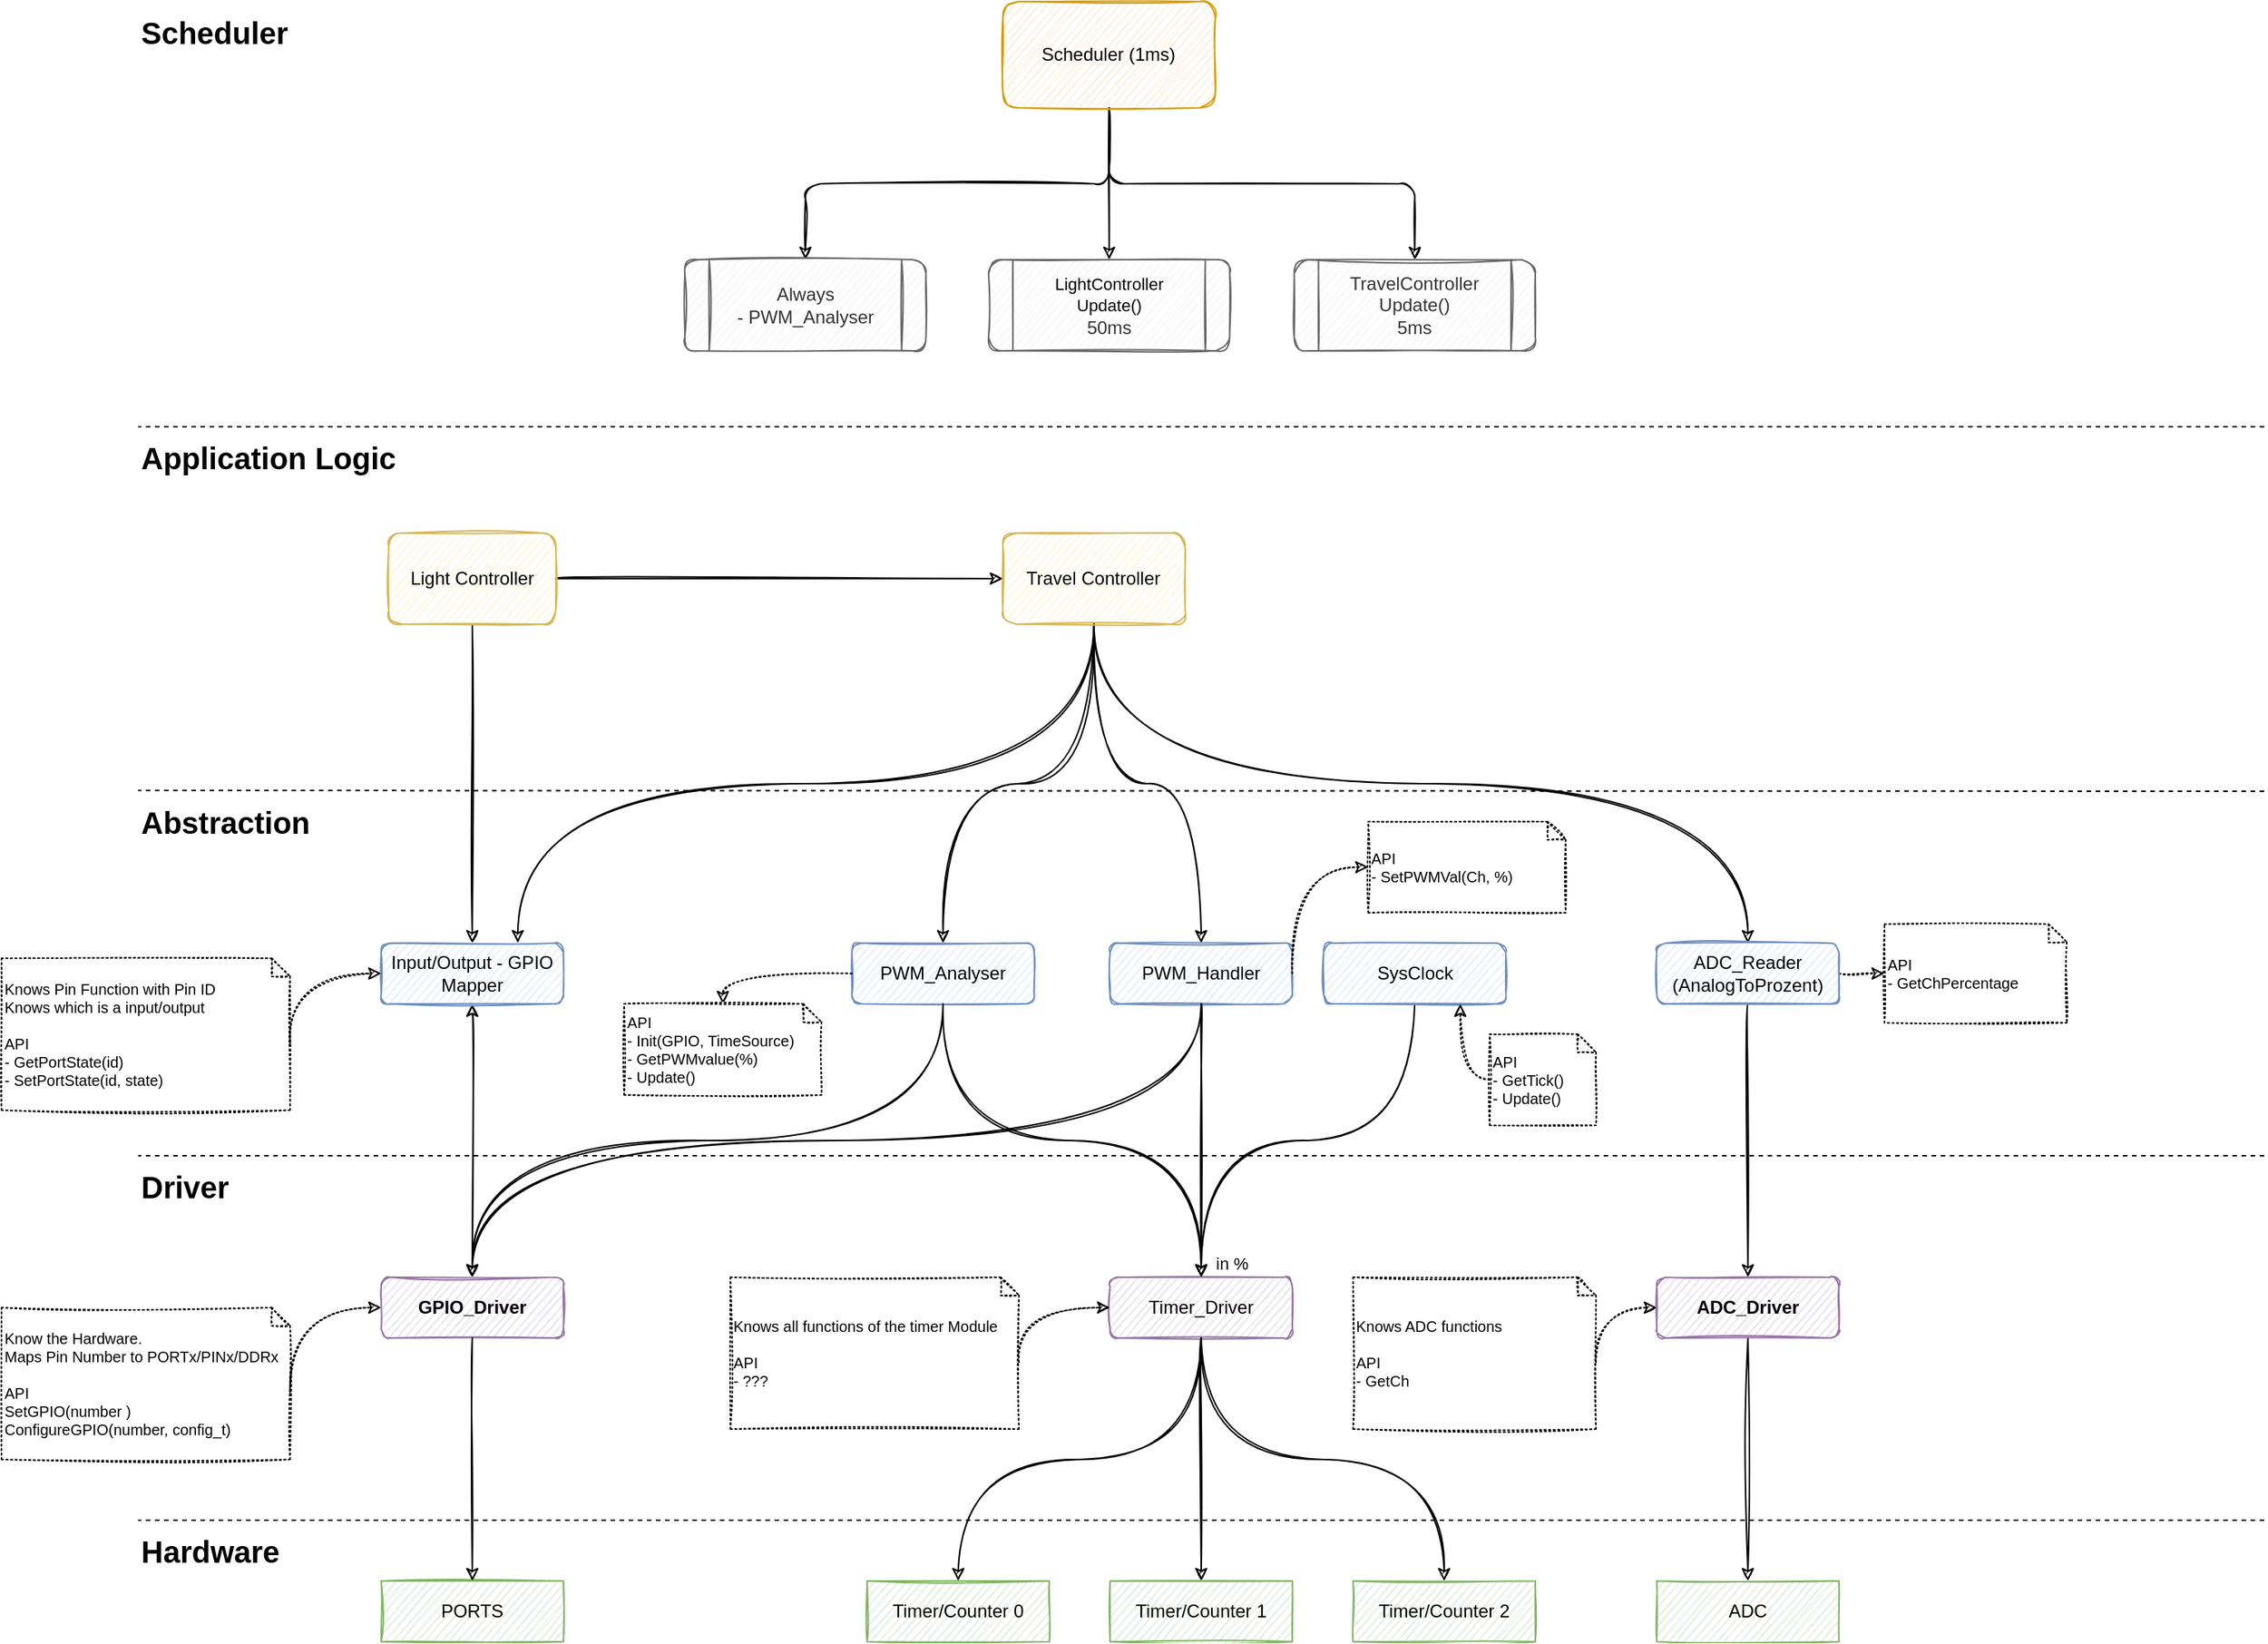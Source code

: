 <mxfile>
    <diagram id="FcwWuFwDEZsm-IKbcoGg" name="Seite-1">
        <mxGraphModel dx="1640" dy="1162" grid="1" gridSize="10" guides="1" tooltips="1" connect="1" arrows="1" fold="1" page="0" pageScale="1" pageWidth="827" pageHeight="1169" math="0" shadow="0">
            <root>
                <mxCell id="0"/>
                <mxCell id="1" parent="0"/>
                <mxCell id="InaNoL5P8Q23HSASHjIj-1" value="GPIO_Driver" style="rounded=1;whiteSpace=wrap;html=1;fillColor=#e1d5e7;strokeColor=#9673a6;sketch=1;fontStyle=1" parent="1" vertex="1">
                    <mxGeometry x="-280" y="400" width="120" height="40" as="geometry"/>
                </mxCell>
                <mxCell id="InaNoL5P8Q23HSASHjIj-6" style="edgeStyle=orthogonalEdgeStyle;orthogonalLoop=1;jettySize=auto;html=1;exitX=0.5;exitY=1;exitDx=0;exitDy=0;entryX=0.5;entryY=0;entryDx=0;entryDy=0;startArrow=none;startFill=0;sketch=1;curved=1;" parent="1" source="InaNoL5P8Q23HSASHjIj-2" target="InaNoL5P8Q23HSASHjIj-5" edge="1">
                    <mxGeometry relative="1" as="geometry"/>
                </mxCell>
                <mxCell id="38" style="edgeStyle=elbowEdgeStyle;curved=1;sketch=1;orthogonalLoop=1;jettySize=auto;elbow=vertical;html=1;exitX=0.5;exitY=1;exitDx=0;exitDy=0;entryX=0.5;entryY=0;entryDx=0;entryDy=0;" edge="1" parent="1" source="InaNoL5P8Q23HSASHjIj-12" target="InaNoL5P8Q23HSASHjIj-2">
                    <mxGeometry relative="1" as="geometry"/>
                </mxCell>
                <mxCell id="InaNoL5P8Q23HSASHjIj-2" value="Timer_Driver" style="rounded=1;whiteSpace=wrap;html=1;fillColor=#e1d5e7;strokeColor=#9673a6;sketch=1;" parent="1" vertex="1">
                    <mxGeometry x="200" y="400" width="120" height="40" as="geometry"/>
                </mxCell>
                <mxCell id="InaNoL5P8Q23HSASHjIj-3" value="PORTS" style="rounded=0;whiteSpace=wrap;html=1;fillColor=#d5e8d4;strokeColor=#82b366;sketch=1;" parent="1" vertex="1">
                    <mxGeometry x="-280" y="600" width="120" height="40" as="geometry"/>
                </mxCell>
                <mxCell id="InaNoL5P8Q23HSASHjIj-4" value="" style="endArrow=classic;startArrow=none;html=1;entryX=0.5;entryY=0;entryDx=0;entryDy=0;exitX=0.5;exitY=1;exitDx=0;exitDy=0;sketch=1;startFill=0;" parent="1" source="InaNoL5P8Q23HSASHjIj-1" target="InaNoL5P8Q23HSASHjIj-3" edge="1">
                    <mxGeometry width="50" height="50" relative="1" as="geometry">
                        <mxPoint x="210" y="460" as="sourcePoint"/>
                        <mxPoint x="160" y="510" as="targetPoint"/>
                    </mxGeometry>
                </mxCell>
                <mxCell id="InaNoL5P8Q23HSASHjIj-5" value="Timer/Counter 0" style="rounded=0;whiteSpace=wrap;html=1;fillColor=#d5e8d4;strokeColor=#82b366;sketch=1;" parent="1" vertex="1">
                    <mxGeometry x="40" y="600" width="120" height="40" as="geometry"/>
                </mxCell>
                <mxCell id="InaNoL5P8Q23HSASHjIj-30" value="" style="edgeStyle=orthogonalEdgeStyle;orthogonalLoop=1;jettySize=auto;html=1;exitX=0.5;exitY=1;exitDx=0;exitDy=0;startArrow=none;startFill=0;sketch=1;curved=1;" parent="1" source="InaNoL5P8Q23HSASHjIj-7" edge="1">
                    <mxGeometry x="-0.818" y="90" relative="1" as="geometry">
                        <mxPoint x="-220" y="400" as="targetPoint"/>
                        <mxPoint as="offset"/>
                    </mxGeometry>
                </mxCell>
                <mxCell id="37" style="edgeStyle=elbowEdgeStyle;sketch=1;orthogonalLoop=1;jettySize=auto;elbow=vertical;html=1;exitX=0.5;exitY=1;exitDx=0;exitDy=0;entryX=0.5;entryY=0;entryDx=0;entryDy=0;curved=1;" edge="1" parent="1" source="InaNoL5P8Q23HSASHjIj-32" target="InaNoL5P8Q23HSASHjIj-7">
                    <mxGeometry relative="1" as="geometry"/>
                </mxCell>
                <mxCell id="InaNoL5P8Q23HSASHjIj-7" value="PWM_Handler" style="rounded=1;whiteSpace=wrap;html=1;fillColor=#dae8fc;strokeColor=#6c8ebf;sketch=1;" parent="1" vertex="1">
                    <mxGeometry x="200" y="180" width="120" height="40" as="geometry"/>
                </mxCell>
                <mxCell id="InaNoL5P8Q23HSASHjIj-9" value="in %" style="endArrow=classic;html=1;entryX=0.5;entryY=0;entryDx=0;entryDy=0;exitX=0.5;exitY=1;exitDx=0;exitDy=0;sketch=1;edgeStyle=orthogonalEdgeStyle;curved=1;" parent="1" source="InaNoL5P8Q23HSASHjIj-7" target="InaNoL5P8Q23HSASHjIj-2" edge="1">
                    <mxGeometry x="0.895" y="20" width="50" height="50" relative="1" as="geometry">
                        <mxPoint x="270" y="300" as="sourcePoint"/>
                        <mxPoint x="320" y="250" as="targetPoint"/>
                        <mxPoint as="offset"/>
                    </mxGeometry>
                </mxCell>
                <mxCell id="InaNoL5P8Q23HSASHjIj-24" style="edgeStyle=orthogonalEdgeStyle;rounded=1;orthogonalLoop=1;jettySize=auto;html=1;exitX=0.5;exitY=1;exitDx=0;exitDy=0;entryX=0.5;entryY=0;entryDx=0;entryDy=0;startArrow=none;startFill=0;sketch=1;" parent="1" source="InaNoL5P8Q23HSASHjIj-10" target="InaNoL5P8Q23HSASHjIj-22" edge="1">
                    <mxGeometry relative="1" as="geometry">
                        <mxPoint x="-191.25" y="-530" as="sourcePoint"/>
                    </mxGeometry>
                </mxCell>
                <mxCell id="InaNoL5P8Q23HSASHjIj-29" style="edgeStyle=orthogonalEdgeStyle;rounded=1;orthogonalLoop=1;jettySize=auto;html=1;exitX=0.5;exitY=1;exitDx=0;exitDy=0;entryX=0.5;entryY=0;entryDx=0;entryDy=0;startArrow=none;startFill=0;sketch=1;" parent="1" source="InaNoL5P8Q23HSASHjIj-10" target="InaNoL5P8Q23HSASHjIj-26" edge="1">
                    <mxGeometry relative="1" as="geometry">
                        <mxPoint x="-191.25" y="-530" as="sourcePoint"/>
                    </mxGeometry>
                </mxCell>
                <mxCell id="InaNoL5P8Q23HSASHjIj-31" style="edgeStyle=orthogonalEdgeStyle;rounded=1;orthogonalLoop=1;jettySize=auto;html=1;exitX=0.5;exitY=1;exitDx=0;exitDy=0;entryX=0.5;entryY=0;entryDx=0;entryDy=0;startArrow=none;startFill=0;sketch=1;" parent="1" source="InaNoL5P8Q23HSASHjIj-10" target="InaNoL5P8Q23HSASHjIj-20" edge="1">
                    <mxGeometry relative="1" as="geometry">
                        <mxPoint x="-191.25" y="-530" as="sourcePoint"/>
                    </mxGeometry>
                </mxCell>
                <mxCell id="InaNoL5P8Q23HSASHjIj-10" value="Scheduler (1ms)" style="rounded=1;whiteSpace=wrap;html=1;fillColor=#ffe6cc;strokeColor=#d79b00;sketch=1;" parent="1" vertex="1">
                    <mxGeometry x="129.38" y="-440" width="140" height="70" as="geometry"/>
                </mxCell>
                <mxCell id="InaNoL5P8Q23HSASHjIj-12" value="PWM_Analyser" style="rounded=1;whiteSpace=wrap;html=1;fillColor=#dae8fc;strokeColor=#6c8ebf;sketch=1;" parent="1" vertex="1">
                    <mxGeometry x="30" y="180" width="120" height="40" as="geometry"/>
                </mxCell>
                <mxCell id="InaNoL5P8Q23HSASHjIj-14" value="" style="endArrow=classic;html=1;exitX=0.5;exitY=1;exitDx=0;exitDy=0;entryX=0.5;entryY=0;entryDx=0;entryDy=0;sketch=1;edgeStyle=orthogonalEdgeStyle;curved=1;" parent="1" source="InaNoL5P8Q23HSASHjIj-12" target="InaNoL5P8Q23HSASHjIj-1" edge="1">
                    <mxGeometry width="50" height="50" relative="1" as="geometry">
                        <mxPoint x="350" y="190" as="sourcePoint"/>
                        <mxPoint x="300" y="240" as="targetPoint"/>
                    </mxGeometry>
                </mxCell>
                <mxCell id="InaNoL5P8Q23HSASHjIj-16" style="edgeStyle=orthogonalEdgeStyle;orthogonalLoop=1;jettySize=auto;html=1;exitX=0.5;exitY=1;exitDx=0;exitDy=0;entryX=0.5;entryY=0;entryDx=0;entryDy=0;startArrow=classic;startFill=1;sketch=1;curved=1;" parent="1" source="InaNoL5P8Q23HSASHjIj-15" target="InaNoL5P8Q23HSASHjIj-1" edge="1">
                    <mxGeometry relative="1" as="geometry"/>
                </mxCell>
                <mxCell id="InaNoL5P8Q23HSASHjIj-15" value="Input/Output - GPIO Mapper" style="rounded=1;whiteSpace=wrap;html=1;fillColor=#dae8fc;strokeColor=#6c8ebf;sketch=1;" parent="1" vertex="1">
                    <mxGeometry x="-280" y="180" width="120" height="40" as="geometry"/>
                </mxCell>
                <mxCell id="InaNoL5P8Q23HSASHjIj-20" value="Always&lt;br&gt;- PWM_Analyser" style="shape=process;whiteSpace=wrap;html=1;backgroundOutline=1;rounded=1;fillColor=#f5f5f5;strokeColor=#666666;fontColor=#333333;sketch=1;" parent="1" vertex="1">
                    <mxGeometry x="-80" y="-270" width="158.75" height="60" as="geometry"/>
                </mxCell>
                <mxCell id="InaNoL5P8Q23HSASHjIj-22" value="TravelController Update()&lt;br&gt;5ms" style="shape=process;whiteSpace=wrap;html=1;backgroundOutline=1;rounded=1;fillColor=#f5f5f5;strokeColor=#666666;fontColor=#333333;sketch=1;" parent="1" vertex="1">
                    <mxGeometry x="321.25" y="-270" width="158.75" height="60" as="geometry"/>
                </mxCell>
                <mxCell id="InaNoL5P8Q23HSASHjIj-26" value="&lt;font color=&quot;#000000&quot;&gt;&lt;span style=&quot;font-size: 11px&quot;&gt;LightController&lt;br&gt;Update()&lt;/span&gt;&lt;/font&gt;&lt;br&gt;50ms" style="shape=process;whiteSpace=wrap;html=1;backgroundOutline=1;rounded=1;fillColor=#f5f5f5;strokeColor=#666666;fontColor=#333333;sketch=1;" parent="1" vertex="1">
                    <mxGeometry x="120" y="-270" width="158.75" height="60" as="geometry"/>
                </mxCell>
                <mxCell id="InaNoL5P8Q23HSASHjIj-38" style="edgeStyle=elbowEdgeStyle;orthogonalLoop=1;jettySize=auto;html=1;exitDx=0;exitDy=0;entryDx=0;entryDy=0;startArrow=none;startFill=0;sketch=1;exitPerimeter=0;entryX=0.75;entryY=0;elbow=vertical;curved=1;" parent="1" source="InaNoL5P8Q23HSASHjIj-32" target="InaNoL5P8Q23HSASHjIj-15" edge="1">
                    <mxGeometry relative="1" as="geometry"/>
                </mxCell>
                <mxCell id="InaNoL5P8Q23HSASHjIj-39" style="edgeStyle=orthogonalEdgeStyle;orthogonalLoop=1;jettySize=auto;html=1;exitX=0.5;exitY=0;exitDx=0;exitDy=0;startArrow=classic;startFill=1;sketch=1;entryX=0.5;entryY=1;entryDx=0;entryDy=0;endArrow=none;endFill=0;curved=1;" parent="1" source="InaNoL5P8Q23HSASHjIj-12" target="InaNoL5P8Q23HSASHjIj-32" edge="1">
                    <mxGeometry relative="1" as="geometry">
                        <mxPoint x="270" y="20" as="sourcePoint"/>
                    </mxGeometry>
                </mxCell>
                <mxCell id="26" style="edgeStyle=orthogonalEdgeStyle;orthogonalLoop=1;jettySize=auto;html=1;exitX=0.5;exitY=1;exitDx=0;exitDy=0;entryX=0.5;entryY=0;entryDx=0;entryDy=0;sketch=1;curved=1;" edge="1" parent="1" source="InaNoL5P8Q23HSASHjIj-32" target="18">
                    <mxGeometry relative="1" as="geometry"/>
                </mxCell>
                <mxCell id="InaNoL5P8Q23HSASHjIj-32" value="Travel&amp;nbsp;Controller" style="rounded=1;whiteSpace=wrap;html=1;fillColor=#fff2cc;strokeColor=#d6b656;sketch=1;" parent="1" vertex="1">
                    <mxGeometry x="129.38" y="-90" width="120" height="60" as="geometry"/>
                </mxCell>
                <mxCell id="InaNoL5P8Q23HSASHjIj-35" style="edgeStyle=orthogonalEdgeStyle;orthogonalLoop=1;jettySize=auto;html=1;exitX=1;exitY=0.5;exitDx=0;exitDy=0;entryX=0;entryY=0.5;entryDx=0;entryDy=0;startArrow=none;startFill=0;sketch=1;curved=1;" parent="1" source="InaNoL5P8Q23HSASHjIj-34" target="InaNoL5P8Q23HSASHjIj-32" edge="1">
                    <mxGeometry relative="1" as="geometry"/>
                </mxCell>
                <mxCell id="InaNoL5P8Q23HSASHjIj-36" style="edgeStyle=elbowEdgeStyle;orthogonalLoop=1;jettySize=auto;html=1;exitDx=0;exitDy=0;entryDx=0;entryDy=0;startArrow=none;startFill=0;sketch=1;elbow=vertical;curved=1;" parent="1" source="InaNoL5P8Q23HSASHjIj-34" target="InaNoL5P8Q23HSASHjIj-15" edge="1">
                    <mxGeometry relative="1" as="geometry"/>
                </mxCell>
                <mxCell id="InaNoL5P8Q23HSASHjIj-34" value="Light Controller" style="rounded=1;whiteSpace=wrap;html=1;fillColor=#fff2cc;strokeColor=#d6b656;sketch=1;" parent="1" vertex="1">
                    <mxGeometry x="-275" y="-90" width="110" height="60" as="geometry"/>
                </mxCell>
                <mxCell id="4" value="" style="endArrow=none;dashed=1;html=1;" parent="1" edge="1">
                    <mxGeometry width="50" height="50" relative="1" as="geometry">
                        <mxPoint x="960" y="320" as="sourcePoint"/>
                        <mxPoint x="-440" y="320" as="targetPoint"/>
                    </mxGeometry>
                </mxCell>
                <mxCell id="6" value="Driver" style="text;html=1;strokeColor=none;fillColor=none;align=left;verticalAlign=middle;whiteSpace=wrap;rounded=0;fontStyle=1;fontSize=20;" parent="1" vertex="1">
                    <mxGeometry x="-440" y="320" width="80" height="40" as="geometry"/>
                </mxCell>
                <mxCell id="7" value="Abstraction" style="text;html=1;strokeColor=none;fillColor=none;align=left;verticalAlign=middle;whiteSpace=wrap;rounded=0;fontStyle=1;fontSize=20;" parent="1" vertex="1">
                    <mxGeometry x="-440" y="80" width="200" height="40" as="geometry"/>
                </mxCell>
                <mxCell id="8" value="" style="endArrow=none;dashed=1;html=1;" parent="1" edge="1">
                    <mxGeometry width="50" height="50" relative="1" as="geometry">
                        <mxPoint x="960" y="80" as="sourcePoint"/>
                        <mxPoint x="-440" y="79.5" as="targetPoint"/>
                    </mxGeometry>
                </mxCell>
                <mxCell id="9" value="Application Logic" style="text;html=1;strokeColor=none;fillColor=none;align=left;verticalAlign=middle;whiteSpace=wrap;rounded=0;fontStyle=1;fontSize=20;" parent="1" vertex="1">
                    <mxGeometry x="-440" y="-160" width="200" height="40" as="geometry"/>
                </mxCell>
                <mxCell id="10" value="" style="endArrow=none;dashed=1;html=1;" parent="1" edge="1">
                    <mxGeometry width="50" height="50" relative="1" as="geometry">
                        <mxPoint x="960" y="-160" as="sourcePoint"/>
                        <mxPoint x="-440" y="-160" as="targetPoint"/>
                    </mxGeometry>
                </mxCell>
                <mxCell id="11" value="Scheduler" style="text;html=1;strokeColor=none;fillColor=none;align=left;verticalAlign=middle;whiteSpace=wrap;rounded=0;fontStyle=1;fontSize=20;" parent="1" vertex="1">
                    <mxGeometry x="-440" y="-440" width="200" height="40" as="geometry"/>
                </mxCell>
                <mxCell id="24" style="edgeStyle=orthogonalEdgeStyle;orthogonalLoop=1;jettySize=auto;html=1;exitX=0.5;exitY=1;exitDx=0;exitDy=0;entryX=0.5;entryY=0;entryDx=0;entryDy=0;sketch=1;curved=1;" edge="1" parent="1" source="18" target="19">
                    <mxGeometry relative="1" as="geometry"/>
                </mxCell>
                <mxCell id="40" style="edgeStyle=elbowEdgeStyle;curved=1;sketch=1;orthogonalLoop=1;jettySize=auto;elbow=vertical;html=1;exitX=1;exitY=0.5;exitDx=0;exitDy=0;entryX=0;entryY=0.5;entryDx=0;entryDy=0;entryPerimeter=0;startArrow=none;startFill=0;dashed=1;dashPattern=1 2;" edge="1" parent="1" source="18" target="39">
                    <mxGeometry relative="1" as="geometry"/>
                </mxCell>
                <mxCell id="18" value="ADC_Reader&lt;br&gt;(AnalogToProzent)" style="rounded=1;whiteSpace=wrap;html=1;fillColor=#dae8fc;strokeColor=#6c8ebf;sketch=1;" vertex="1" parent="1">
                    <mxGeometry x="560" y="180" width="120" height="40" as="geometry"/>
                </mxCell>
                <mxCell id="25" style="edgeStyle=orthogonalEdgeStyle;rounded=1;orthogonalLoop=1;jettySize=auto;html=1;exitX=0.5;exitY=1;exitDx=0;exitDy=0;entryX=0.5;entryY=0;entryDx=0;entryDy=0;sketch=1;" edge="1" parent="1" source="19" target="21">
                    <mxGeometry relative="1" as="geometry"/>
                </mxCell>
                <mxCell id="19" value="ADC_Driver" style="rounded=1;whiteSpace=wrap;html=1;fillColor=#e1d5e7;strokeColor=#9673a6;sketch=1;fontStyle=1" vertex="1" parent="1">
                    <mxGeometry x="560" y="400" width="120" height="40" as="geometry"/>
                </mxCell>
                <mxCell id="21" value="ADC" style="rounded=0;whiteSpace=wrap;html=1;fillColor=#d5e8d4;strokeColor=#82b366;sketch=1;" vertex="1" parent="1">
                    <mxGeometry x="560" y="600" width="120" height="40" as="geometry"/>
                </mxCell>
                <mxCell id="30" value="" style="endArrow=none;dashed=1;html=1;" edge="1" parent="1">
                    <mxGeometry width="50" height="50" relative="1" as="geometry">
                        <mxPoint x="960" y="560" as="sourcePoint"/>
                        <mxPoint x="-440" y="560" as="targetPoint"/>
                    </mxGeometry>
                </mxCell>
                <mxCell id="31" value="Hardware" style="text;html=1;strokeColor=none;fillColor=none;align=left;verticalAlign=middle;whiteSpace=wrap;rounded=0;fontStyle=1;fontSize=20;" vertex="1" parent="1">
                    <mxGeometry x="-440" y="560" width="200" height="40" as="geometry"/>
                </mxCell>
                <mxCell id="34" style="edgeStyle=orthogonalEdgeStyle;sketch=1;orthogonalLoop=1;jettySize=auto;html=1;exitX=0.5;exitY=1;exitDx=0;exitDy=0;entryX=0.5;entryY=0;entryDx=0;entryDy=0;curved=1;" edge="1" parent="1" source="InaNoL5P8Q23HSASHjIj-2" target="32">
                    <mxGeometry relative="1" as="geometry"/>
                </mxCell>
                <mxCell id="32" value="Timer/Counter 1" style="rounded=0;whiteSpace=wrap;html=1;fillColor=#d5e8d4;strokeColor=#82b366;sketch=1;" vertex="1" parent="1">
                    <mxGeometry x="200" y="600" width="120" height="40" as="geometry"/>
                </mxCell>
                <mxCell id="35" style="edgeStyle=orthogonalEdgeStyle;sketch=1;orthogonalLoop=1;jettySize=auto;html=1;exitX=0.5;exitY=1;exitDx=0;exitDy=0;entryX=0.5;entryY=0;entryDx=0;entryDy=0;curved=1;" edge="1" parent="1" source="InaNoL5P8Q23HSASHjIj-2" target="33">
                    <mxGeometry relative="1" as="geometry"/>
                </mxCell>
                <mxCell id="33" value="Timer/Counter 2" style="rounded=0;whiteSpace=wrap;html=1;fillColor=#d5e8d4;strokeColor=#82b366;sketch=1;" vertex="1" parent="1">
                    <mxGeometry x="360" y="600" width="120" height="40" as="geometry"/>
                </mxCell>
                <mxCell id="42" value="" style="edgeStyle=elbowEdgeStyle;curved=1;sketch=1;orthogonalLoop=1;jettySize=auto;elbow=vertical;html=1;dashed=1;dashPattern=1 2;startArrow=none;startFill=0;exitX=1;exitY=0.5;exitDx=0;exitDy=0;entryX=0;entryY=0.5;entryDx=0;entryDy=0;entryPerimeter=0;" edge="1" parent="1" source="InaNoL5P8Q23HSASHjIj-7" target="41">
                    <mxGeometry relative="1" as="geometry">
                        <Array as="points">
                            <mxPoint x="340" y="130"/>
                        </Array>
                    </mxGeometry>
                </mxCell>
                <mxCell id="39" value="API&lt;br style=&quot;font-size: 10px;&quot;&gt;- GetChPercentage" style="shape=note;whiteSpace=wrap;html=1;backgroundOutline=1;darkOpacity=0.05;align=left;sketch=1;size=12;dashed=1;dashPattern=1 2;fontSize=10;" vertex="1" parent="1">
                    <mxGeometry x="710" y="167.5" width="120" height="65" as="geometry"/>
                </mxCell>
                <mxCell id="41" value="API&lt;br style=&quot;font-size: 10px;&quot;&gt;- SetPWMVal(Ch, %)" style="shape=note;whiteSpace=wrap;html=1;backgroundOutline=1;darkOpacity=0.05;align=left;sketch=1;size=12;dashed=1;dashPattern=1 2;fontSize=10;" vertex="1" parent="1">
                    <mxGeometry x="370" y="100" width="130" height="60" as="geometry"/>
                </mxCell>
                <mxCell id="43" value="" style="edgeStyle=elbowEdgeStyle;curved=1;sketch=1;orthogonalLoop=1;jettySize=auto;elbow=vertical;html=1;dashed=1;dashPattern=1 2;startArrow=none;startFill=0;exitX=0;exitY=0.5;exitDx=0;exitDy=0;entryX=0.5;entryY=0;entryDx=0;entryDy=0;entryPerimeter=0;" edge="1" parent="1" target="44" source="InaNoL5P8Q23HSASHjIj-12">
                    <mxGeometry relative="1" as="geometry">
                        <mxPoint x="80" y="180" as="sourcePoint"/>
                        <Array as="points">
                            <mxPoint x="-30" y="200"/>
                        </Array>
                    </mxGeometry>
                </mxCell>
                <mxCell id="44" value="API&lt;br style=&quot;font-size: 10px&quot;&gt;- Init(GPIO, TimeSource)&lt;br style=&quot;font-size: 10px&quot;&gt;- GetPWMvalue(%)&lt;br&gt;- Update()" style="shape=note;whiteSpace=wrap;html=1;backgroundOutline=1;darkOpacity=0.05;align=left;sketch=1;size=12;dashed=1;dashPattern=1 2;fontSize=10;" vertex="1" parent="1">
                    <mxGeometry x="-120" y="220" width="130" height="60" as="geometry"/>
                </mxCell>
                <mxCell id="46" style="edgeStyle=elbowEdgeStyle;curved=1;sketch=1;orthogonalLoop=1;jettySize=auto;elbow=vertical;html=1;exitX=0;exitY=0;exitDx=190;exitDy=56;exitPerimeter=0;entryX=0;entryY=0.5;entryDx=0;entryDy=0;dashed=1;dashPattern=1 2;fontSize=10;startArrow=none;startFill=0;" edge="1" parent="1" source="45" target="InaNoL5P8Q23HSASHjIj-1">
                    <mxGeometry relative="1" as="geometry">
                        <Array as="points">
                            <mxPoint x="-290" y="420"/>
                        </Array>
                    </mxGeometry>
                </mxCell>
                <mxCell id="45" value="Know the Hardware.&lt;br&gt;Maps Pin Number to PORTx/PINx/DDRx&lt;br&gt;&lt;br&gt;API&lt;br&gt;SetGPIO(number )&lt;br&gt;ConfigureGPIO(number, config_t)" style="shape=note;whiteSpace=wrap;html=1;backgroundOutline=1;darkOpacity=0.05;align=left;sketch=1;size=12;dashed=1;dashPattern=1 2;fontSize=10;" vertex="1" parent="1">
                    <mxGeometry x="-530" y="420" width="190" height="100" as="geometry"/>
                </mxCell>
                <mxCell id="48" style="edgeStyle=elbowEdgeStyle;curved=1;sketch=1;orthogonalLoop=1;jettySize=auto;elbow=vertical;html=1;exitX=0;exitY=0;exitDx=190;exitDy=56;exitPerimeter=0;entryX=0;entryY=0.5;entryDx=0;entryDy=0;dashed=1;dashPattern=1 2;fontSize=10;startArrow=none;startFill=0;" edge="1" parent="1" source="47" target="InaNoL5P8Q23HSASHjIj-15">
                    <mxGeometry relative="1" as="geometry">
                        <Array as="points">
                            <mxPoint x="-310" y="200"/>
                        </Array>
                    </mxGeometry>
                </mxCell>
                <mxCell id="47" value="Knows Pin Function with Pin ID&lt;br&gt;Knows which is a input/output&lt;br&gt;&lt;br&gt;API&lt;br&gt;- GetPortState(id)&lt;br&gt;- SetPortState(id, state)" style="shape=note;whiteSpace=wrap;html=1;backgroundOutline=1;darkOpacity=0.05;align=left;sketch=1;size=12;dashed=1;dashPattern=1 2;fontSize=10;" vertex="1" parent="1">
                    <mxGeometry x="-530" y="190" width="190" height="100" as="geometry"/>
                </mxCell>
                <mxCell id="49" value="Knows all functions of the timer Module&lt;br&gt;&lt;br&gt;API&lt;br&gt;- ???" style="shape=note;whiteSpace=wrap;html=1;backgroundOutline=1;darkOpacity=0.05;align=left;sketch=1;size=12;dashed=1;dashPattern=1 2;fontSize=10;" vertex="1" parent="1">
                    <mxGeometry x="-50" y="400" width="190" height="100" as="geometry"/>
                </mxCell>
                <mxCell id="50" style="edgeStyle=elbowEdgeStyle;curved=1;sketch=1;orthogonalLoop=1;jettySize=auto;elbow=vertical;html=1;exitX=0;exitY=0;exitDx=190;exitDy=56;exitPerimeter=0;dashed=1;dashPattern=1 2;fontSize=10;startArrow=none;startFill=0;entryX=0;entryY=0.5;entryDx=0;entryDy=0;" edge="1" parent="1" source="49" target="InaNoL5P8Q23HSASHjIj-2">
                    <mxGeometry relative="1" as="geometry">
                        <mxPoint x="140" y="476.0" as="sourcePoint"/>
                        <mxPoint x="180" y="430" as="targetPoint"/>
                        <Array as="points">
                            <mxPoint x="190" y="420"/>
                        </Array>
                    </mxGeometry>
                </mxCell>
                <mxCell id="51" value="Knows ADC functions&lt;br&gt;&lt;br&gt;API&lt;br&gt;- GetCh" style="shape=note;whiteSpace=wrap;html=1;backgroundOutline=1;darkOpacity=0.05;align=left;sketch=1;size=12;dashed=1;dashPattern=1 2;fontSize=10;" vertex="1" parent="1">
                    <mxGeometry x="360" y="400" width="160" height="100" as="geometry"/>
                </mxCell>
                <mxCell id="52" style="edgeStyle=elbowEdgeStyle;curved=1;sketch=1;orthogonalLoop=1;jettySize=auto;elbow=vertical;html=1;exitX=0;exitY=0;exitDx=160;exitDy=56;exitPerimeter=0;dashed=1;dashPattern=1 2;fontSize=10;startArrow=none;startFill=0;entryX=0;entryY=0.5;entryDx=0;entryDy=0;" edge="1" parent="1" source="51" target="19">
                    <mxGeometry relative="1" as="geometry">
                        <mxPoint x="510" y="500.0" as="sourcePoint"/>
                        <mxPoint x="570" y="464.0" as="targetPoint"/>
                        <Array as="points">
                            <mxPoint x="540" y="420"/>
                        </Array>
                    </mxGeometry>
                </mxCell>
                <mxCell id="54" style="edgeStyle=elbowEdgeStyle;curved=1;sketch=1;orthogonalLoop=1;jettySize=auto;elbow=vertical;html=1;exitX=0.5;exitY=1;exitDx=0;exitDy=0;entryX=0.5;entryY=0;entryDx=0;entryDy=0;fontSize=10;startArrow=none;startFill=0;" edge="1" parent="1" source="53" target="InaNoL5P8Q23HSASHjIj-2">
                    <mxGeometry relative="1" as="geometry"/>
                </mxCell>
                <mxCell id="53" value="SysClock" style="rounded=1;whiteSpace=wrap;html=1;fillColor=#dae8fc;strokeColor=#6c8ebf;sketch=1;" vertex="1" parent="1">
                    <mxGeometry x="340.63" y="180" width="120" height="40" as="geometry"/>
                </mxCell>
                <mxCell id="55" value="API&lt;br style=&quot;font-size: 10px&quot;&gt;- GetTick()&lt;br&gt;- Update()" style="shape=note;whiteSpace=wrap;html=1;backgroundOutline=1;darkOpacity=0.05;align=left;sketch=1;size=12;dashed=1;dashPattern=1 2;fontSize=10;" vertex="1" parent="1">
                    <mxGeometry x="450" y="240" width="70" height="60" as="geometry"/>
                </mxCell>
                <mxCell id="56" value="" style="edgeStyle=elbowEdgeStyle;curved=1;sketch=1;orthogonalLoop=1;jettySize=auto;elbow=vertical;html=1;dashed=1;dashPattern=1 2;startArrow=none;startFill=0;exitX=0;exitY=0.5;exitDx=0;exitDy=0;entryX=0.75;entryY=1;entryDx=0;entryDy=0;exitPerimeter=0;" edge="1" parent="1" source="55" target="53">
                    <mxGeometry relative="1" as="geometry">
                        <mxPoint x="430" y="290" as="sourcePoint"/>
                        <mxPoint x="480" y="220" as="targetPoint"/>
                        <Array as="points">
                            <mxPoint x="440" y="270"/>
                            <mxPoint x="450" y="220"/>
                        </Array>
                    </mxGeometry>
                </mxCell>
            </root>
        </mxGraphModel>
    </diagram>
</mxfile>